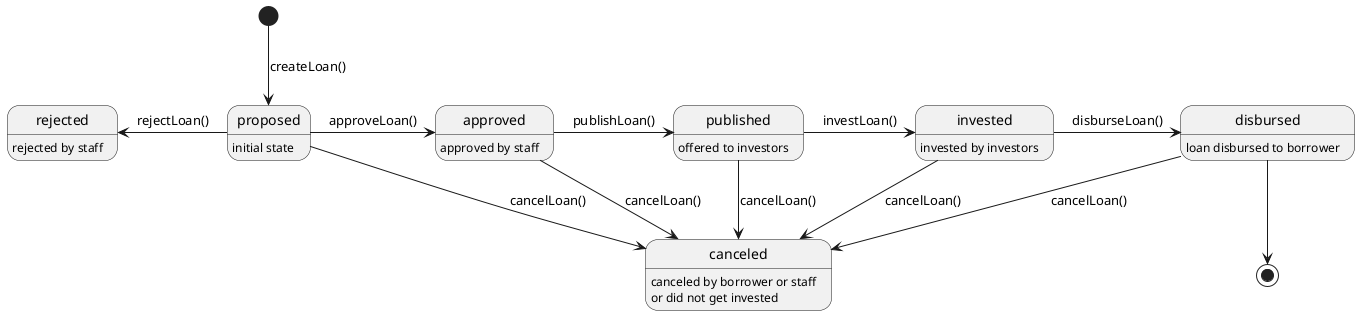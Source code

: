 @startuml

[*] --> proposed: createLoan()
proposed: initial state

proposed -left-> rejected: rejectLoan()
rejected: rejected by staff

proposed -down-> canceled: cancelLoan()
canceled: canceled by borrower or staff\nor did not get invested

proposed -> approved: approveLoan()
approved -down-> canceled: cancelLoan()
approved: approved by staff


approved -> published: publishLoan()
published -down-> canceled: cancelLoan()
published: offered to investors

published -> invested: investLoan()
invested -down-> canceled: cancelLoan()
invested: invested by investors

invested -> disbursed: disburseLoan()
disbursed -down-> canceled: cancelLoan()
disbursed: loan disbursed to borrower


disbursed --> [*]
@enduml
